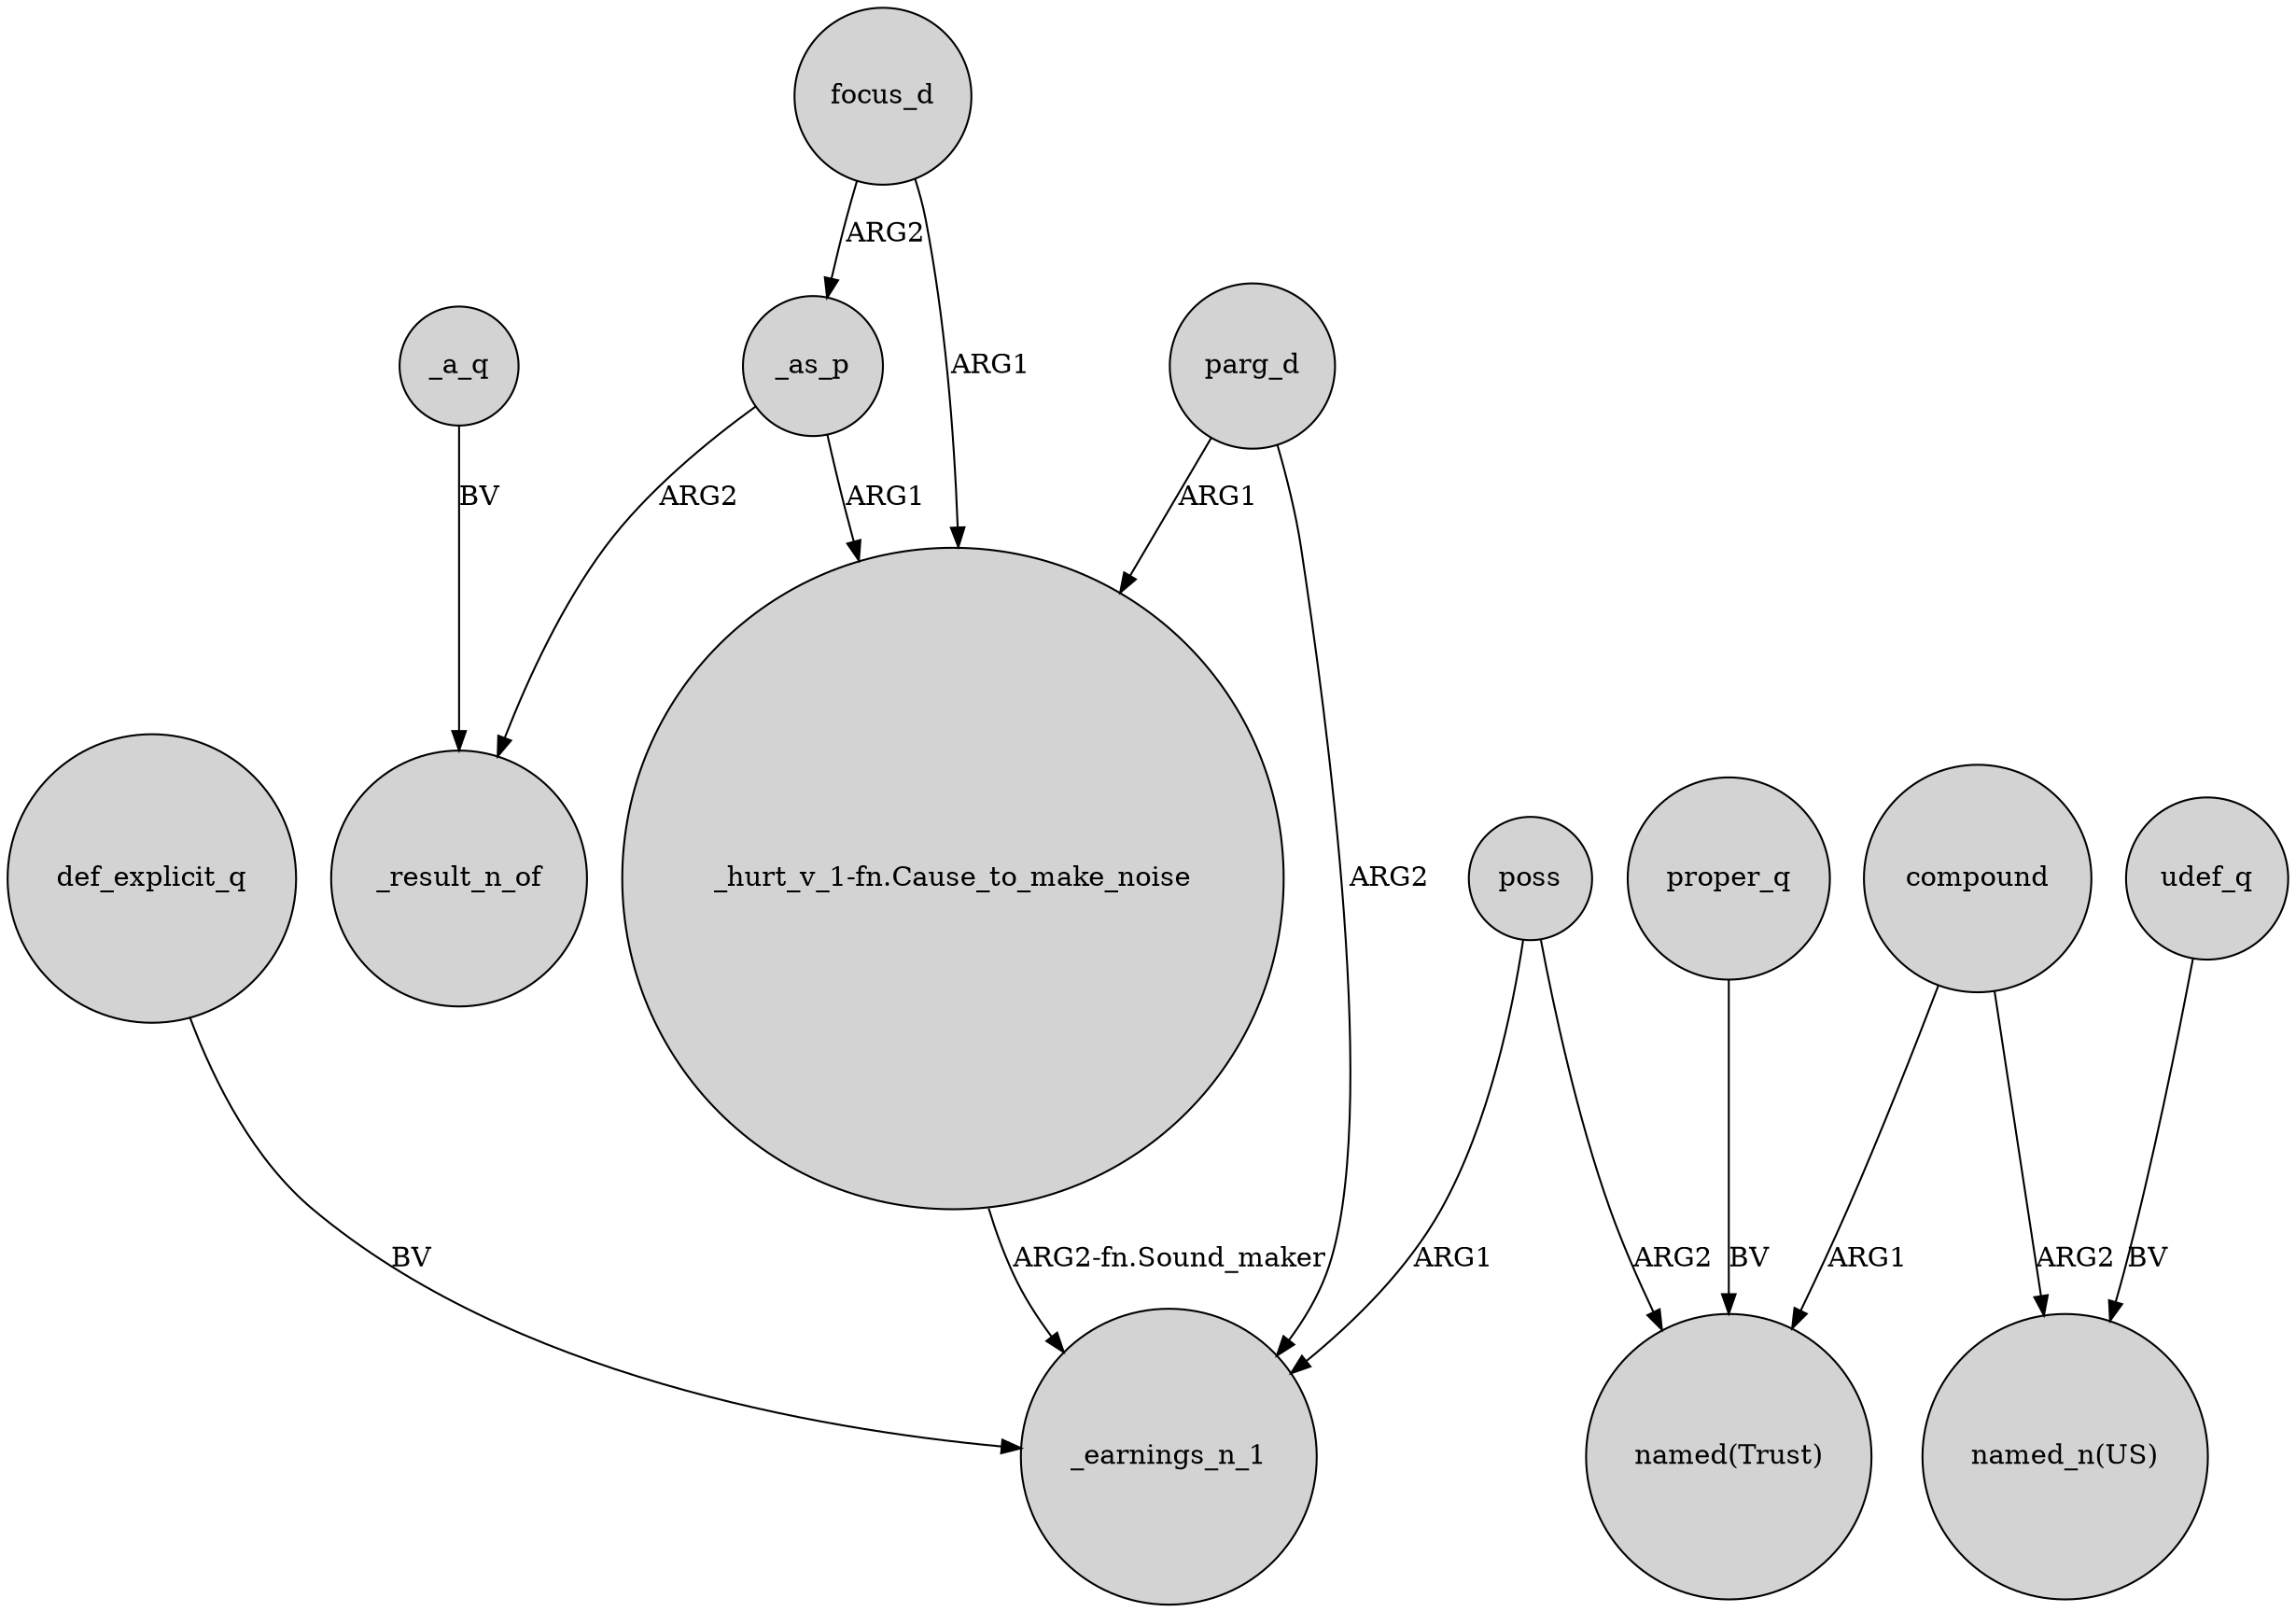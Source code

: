 digraph {
	node [shape=circle style=filled]
	focus_d -> "_hurt_v_1-fn.Cause_to_make_noise" [label=ARG1]
	focus_d -> _as_p [label=ARG2]
	proper_q -> "named(Trust)" [label=BV]
	def_explicit_q -> _earnings_n_1 [label=BV]
	poss -> _earnings_n_1 [label=ARG1]
	_as_p -> "_hurt_v_1-fn.Cause_to_make_noise" [label=ARG1]
	"_hurt_v_1-fn.Cause_to_make_noise" -> _earnings_n_1 [label="ARG2-fn.Sound_maker"]
	compound -> "named(Trust)" [label=ARG1]
	compound -> "named_n(US)" [label=ARG2]
	parg_d -> "_hurt_v_1-fn.Cause_to_make_noise" [label=ARG1]
	udef_q -> "named_n(US)" [label=BV]
	parg_d -> _earnings_n_1 [label=ARG2]
	_as_p -> _result_n_of [label=ARG2]
	_a_q -> _result_n_of [label=BV]
	poss -> "named(Trust)" [label=ARG2]
}
